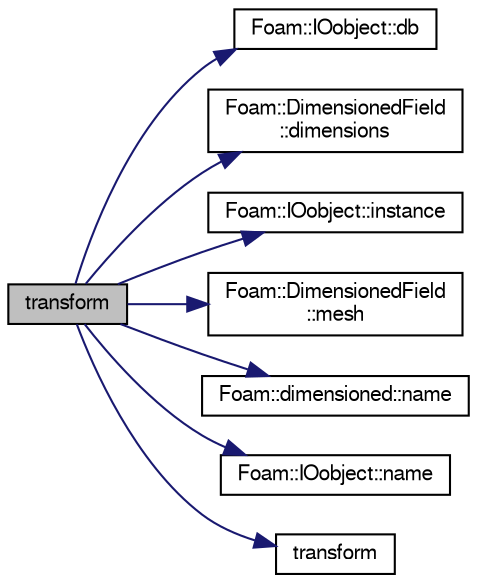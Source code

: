 digraph "transform"
{
  bgcolor="transparent";
  edge [fontname="FreeSans",fontsize="10",labelfontname="FreeSans",labelfontsize="10"];
  node [fontname="FreeSans",fontsize="10",shape=record];
  rankdir="LR";
  Node69308 [label="transform",height=0.2,width=0.4,color="black", fillcolor="grey75", style="filled", fontcolor="black"];
  Node69308 -> Node69309 [color="midnightblue",fontsize="10",style="solid",fontname="FreeSans"];
  Node69309 [label="Foam::IOobject::db",height=0.2,width=0.4,color="black",URL="$a26142.html#a65cc75d9f80b1df5c3184fb2274a97f1",tooltip="Return the local objectRegistry. "];
  Node69308 -> Node69310 [color="midnightblue",fontsize="10",style="solid",fontname="FreeSans"];
  Node69310 [label="Foam::DimensionedField\l::dimensions",height=0.2,width=0.4,color="black",URL="$a26390.html#a66989c1e0666e0d0c93a2056ce75599e",tooltip="Return dimensions. "];
  Node69308 -> Node69311 [color="midnightblue",fontsize="10",style="solid",fontname="FreeSans"];
  Node69311 [label="Foam::IOobject::instance",height=0.2,width=0.4,color="black",URL="$a26142.html#acac6de003b420b848571b5064e50ed89"];
  Node69308 -> Node69312 [color="midnightblue",fontsize="10",style="solid",fontname="FreeSans"];
  Node69312 [label="Foam::DimensionedField\l::mesh",height=0.2,width=0.4,color="black",URL="$a26390.html#a8f1110830348a1448a14ab5e3cf47e3b",tooltip="Return mesh. "];
  Node69308 -> Node69313 [color="midnightblue",fontsize="10",style="solid",fontname="FreeSans"];
  Node69313 [label="Foam::dimensioned::name",height=0.2,width=0.4,color="black",URL="$a26366.html#ade4113569ef0db70665fded275a5e38e",tooltip="Return const reference to name. "];
  Node69308 -> Node69314 [color="midnightblue",fontsize="10",style="solid",fontname="FreeSans"];
  Node69314 [label="Foam::IOobject::name",height=0.2,width=0.4,color="black",URL="$a26142.html#acc80e00a8ac919288fb55bd14cc88bf6",tooltip="Return name. "];
  Node69308 -> Node69315 [color="midnightblue",fontsize="10",style="solid",fontname="FreeSans"];
  Node69315 [label="transform",height=0.2,width=0.4,color="black",URL="$a21124.html#a919915170941701c1223291531ad010c"];
}
